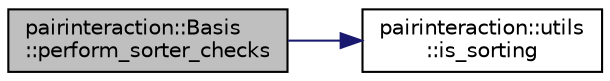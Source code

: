 digraph "pairinteraction::Basis::perform_sorter_checks"
{
 // INTERACTIVE_SVG=YES
 // LATEX_PDF_SIZE
  bgcolor="transparent";
  edge [fontname="Helvetica",fontsize="10",labelfontname="Helvetica",labelfontsize="10"];
  node [fontname="Helvetica",fontsize="10",shape=record];
  rankdir="LR";
  Node1 [label="pairinteraction::Basis\l::perform_sorter_checks",height=0.2,width=0.4,color="black", fillcolor="grey75", style="filled", fontcolor="black",tooltip=" "];
  Node1 -> Node2 [color="midnightblue",fontsize="10",style="solid",fontname="Helvetica"];
  Node2 [label="pairinteraction::utils\l::is_sorting",height=0.2,width=0.4,color="black",URL="$namespacepairinteraction_1_1utils.html#a2520822fcec48f901b125c2ed79b6fc6",tooltip=" "];
}
